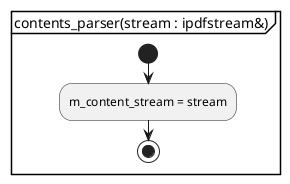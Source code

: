 @startuml contents_parser
partition "contents_parser(stream : ipdfstream&)" {
start
	:m_content_stream = stream;
stop
}
@enduml

@startuml get_contents
partition "get_contents()" {
start
	:builder : pdfcontents_builder;
	:operands : std::vector<any_direct_object>;
	while (true) is (y)
		:before_take_object_pos = m_content_stream.tell();
		:object = m_content_stream.take_object<any_direct_object>();
		if (object_not_found_error が出た) then (y)
			:m_content_stream.seek(before_take_object_pos);
			:operator_token = m_content_stream.take_token();
			if (!operands.has_value()) then (y)
				break
			endif
			switch (operator_token?)
			case ("q")
				:builder.store_graphics_state();
			case ("Q")
				:builder.restore_graphics_state();
			case ("cm")
				:builder.concat_CTM({operands.at(0), operands.at(1), operands.at(2), operands.at(3), operands.at(4), operands.at(5)});
			case ("d")
				:pattern_array = std::get<array_object>(operands.at(0));
				:pattern_vector = pattern_array to vector<double>;
				:start_phase = number_to_double(std::get<number_object>(operands.at(1)));
				:builder.set_line_dash_pattern({std::move(pattern_vector), std::move(start_phase)});
			case ("i")
				:builder.set_flatness(number_to_double(std::get<number_object>(operands.at(0))));
			case ("j")
				:builder.set_line_join_style(static_cast<line_style::join_type>(std::get<integer_object>(operands.at(0))));
			case ("J")
				:builder.set_line_cap_style(static_cast<line_style::cap_type>(std::get<integer_object>(operands.at(0))));
			case ("M")
				:builder.set_miter_limit(number_to_double(std::get<number_object>(operands.at(0))));
			case ("w")
				:builder.set_line_width(number_to_double(std::get<number_object>(operands.at(0))));
			case ("g")
				:intensity = number_to_double(std::get<number_object>(operands.at(0)));
				:color = chroma::grayscale_color{intensity};
				:builder.set_fill_color(color);
			case ("G")
				:intensity = number_to_double(std::get<number_object>(operands.at(0)));
				:color = chroma::grayscale_color{intensity};
				:builder.set_stroke_color(color);
			case ("k")
				:cyan = number_to_double(std::get<number_object>(operands.at(0)));
				:megenta = number_to_double(std::get<number_object>(operands.at(1)));
				:yellow = number_to_double(std::get<number_object>(operands.at(2)));
				:black = number_to_double(std::get<number_object>(operands.at(3)));
				:color = chroma::cmyk_color{cyan, megenta, yellow, black};
				:builder.set_fill_color(color);
			case ("K")
				:cyan = number_to_double(std::get<number_object>(operands.at(0)));
				:megenta = number_to_double(std::get<number_object>(operands.at(1)));
				:yellow = number_to_double(std::get<number_object>(operands.at(2)));
				:black = number_to_double(std::get<number_object>(operands.at(3)));
				:color = chroma::cmyk_color{cyan, megenta, yellow, black};
				:builder.set_stroke_color(color);
			case ("rg")
				:red = number_to_double(std::get<number_object>(operands.at(0)));
				:green = number_to_double(std::get<number_object>(operands.at(1)));
				:blue = number_to_double(std::get<number_object>(operands.at(2)));
				:color = chroma::rgb_color{red, green, blue};
				:builder.set_fill_color(color);
			case ("RG")
				:red = number_to_double(std::get<number_object>(operands.at(0)));
				:green = number_to_double(std::get<number_object>(operands.at(1)));
				:blue = number_to_double(std::get<number_object>(operands.at(2)));
				:color = chroma::rgb_color{red, green, blue};
				:builder.set_stroke_color(color);
			case ("BT")
				:builder.begin_text();
			case ("Tc")
				:builder.set_character_spacing(number_to_double(std::get<number_object>(operands.at(0))));
			case ("Tf")
				' 未実装
			case ("TL")
				:builder.set_leading(number_to_double(std::get<number_object>(operands.at(0))));
			case ("Tr")
				:builder.set_text_rendering_mode(static_cast<text_style::rendering_mode>(std::get<integer_object>(operands.at(0))));
			case ("Ts")
				:builder.set_text_rise(number_to_double(std::get<number_object>(operands.at(0))));
			case ("Tw")
				:builder.set_word_spacing(number_to_double(std::get<number_object>(operands.at(0))));
			case ("Tz")
				:builder.set_horizontal_scaling(number_to_double(std::get<number_object>(operands.at(0))));
			case ("Td")
				:next_line_offset_x = number_to_double(std::get<number_object>(operands.at(0)));
				:next_line_offset_y = number_to_double(std::get<number_object>(operands.at(1)));
				:builder.concat_text_matrices(next_line_offset_x, next_line_offset_y);
			case ("TD")
				:next_line_offset_x = number_to_double(std::get<number_object>(operands.at(0)));
				:next_line_offset_y = number_to_double(std::get<number_object>(operands.at(1)));
				:builder.set_leading(-next_line_offset_y);
				:builder.concat_text_matrices(next_line_offset_x, next_line_offset_y);
			case ("Tm")
				:next_line_x = number_to_double(std::get<number_object>(operands.at(0)));
				:next_line_y = number_to_double(std::get<number_object>(operands.at(1)));
				:builder.set_text_matrices(next_line_x, next_line_y);
			case ("T*")
				:builder.move_to_next_line();
			case ("ET")
				:builder.end_text();
			case (default)
				:throw document_error();
			endswitch
			:operands.clear();
		else
			:operands.push_back(std::move(object));
		endif
	endwhile
	:return builder.build();
stop
}
@enduml
